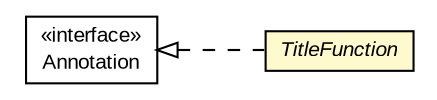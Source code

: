 #!/usr/local/bin/dot
#
# Class diagram 
# Generated by UMLGraph version R5_6-24-gf6e263 (http://www.umlgraph.org/)
#

digraph G {
	edge [fontname="arial",fontsize=10,labelfontname="arial",labelfontsize=10];
	node [fontname="arial",fontsize=10,shape=plaintext];
	nodesep=0.25;
	ranksep=0.5;
	rankdir=LR;
	// com.gwtplatform.mvp.client.annotations.TitleFunction
	c514332 [label=<<table title="com.gwtplatform.mvp.client.annotations.TitleFunction" border="0" cellborder="1" cellspacing="0" cellpadding="2" port="p" bgcolor="lemonChiffon" href="./TitleFunction.html">
		<tr><td><table border="0" cellspacing="0" cellpadding="1">
<tr><td align="center" balign="center"><font face="arial italic"> TitleFunction </font></td></tr>
		</table></td></tr>
		</table>>, URL="./TitleFunction.html", fontname="arial", fontcolor="black", fontsize=10.0];
	//com.gwtplatform.mvp.client.annotations.TitleFunction implements java.lang.annotation.Annotation
	c514892:p -> c514332:p [dir=back,arrowtail=empty,style=dashed];
	// java.lang.annotation.Annotation
	c514892 [label=<<table title="java.lang.annotation.Annotation" border="0" cellborder="1" cellspacing="0" cellpadding="2" port="p" href="http://download.oracle.com/javase/6/docs/api/java/lang/annotation/Annotation.html">
		<tr><td><table border="0" cellspacing="0" cellpadding="1">
<tr><td align="center" balign="center"> &#171;interface&#187; </td></tr>
<tr><td align="center" balign="center"> Annotation </td></tr>
		</table></td></tr>
		</table>>, URL="http://download.oracle.com/javase/6/docs/api/java/lang/annotation/Annotation.html", fontname="arial", fontcolor="black", fontsize=10.0];
}

